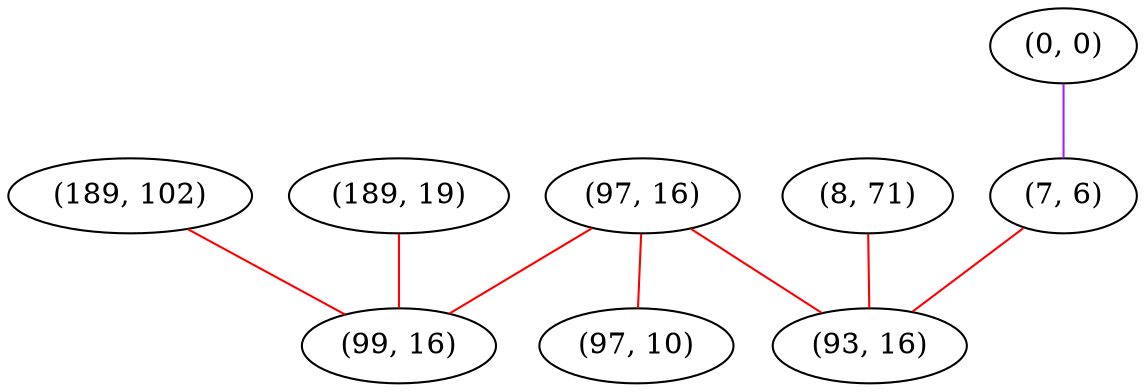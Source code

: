 graph "" {
"(189, 102)";
"(0, 0)";
"(189, 19)";
"(97, 16)";
"(97, 10)";
"(8, 71)";
"(99, 16)";
"(7, 6)";
"(93, 16)";
"(189, 102)" -- "(99, 16)"  [color=red, key=0, weight=1];
"(0, 0)" -- "(7, 6)"  [color=purple, key=0, weight=4];
"(189, 19)" -- "(99, 16)"  [color=red, key=0, weight=1];
"(97, 16)" -- "(99, 16)"  [color=red, key=0, weight=1];
"(97, 16)" -- "(97, 10)"  [color=red, key=0, weight=1];
"(97, 16)" -- "(93, 16)"  [color=red, key=0, weight=1];
"(8, 71)" -- "(93, 16)"  [color=red, key=0, weight=1];
"(7, 6)" -- "(93, 16)"  [color=red, key=0, weight=1];
}
